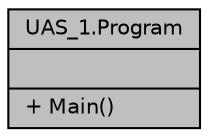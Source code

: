 digraph "UAS_1.Program"
{
 // LATEX_PDF_SIZE
  edge [fontname="Helvetica",fontsize="10",labelfontname="Helvetica",labelfontsize="10"];
  node [fontname="Helvetica",fontsize="10",shape=record];
  Node1 [label="{UAS_1.Program\n||+ Main()\l}",height=0.2,width=0.4,color="black", fillcolor="grey75", style="filled", fontcolor="black",tooltip=" "];
}

